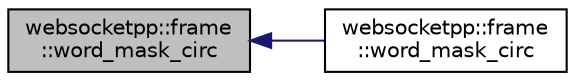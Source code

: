 digraph "websocketpp::frame::word_mask_circ"
{
  edge [fontname="Helvetica",fontsize="10",labelfontname="Helvetica",labelfontsize="10"];
  node [fontname="Helvetica",fontsize="10",shape=record];
  rankdir="LR";
  Node126 [label="websocketpp::frame\l::word_mask_circ",height=0.2,width=0.4,color="black", fillcolor="grey75", style="filled", fontcolor="black"];
  Node126 -> Node127 [dir="back",color="midnightblue",fontsize="10",style="solid",fontname="Helvetica"];
  Node127 [label="websocketpp::frame\l::word_mask_circ",height=0.2,width=0.4,color="black", fillcolor="white", style="filled",URL="$namespacewebsocketpp_1_1frame.html#af1365b296d14ee7dea6e17d0af368821",tooltip="Circular word aligned mask/unmask (in place) "];
}
